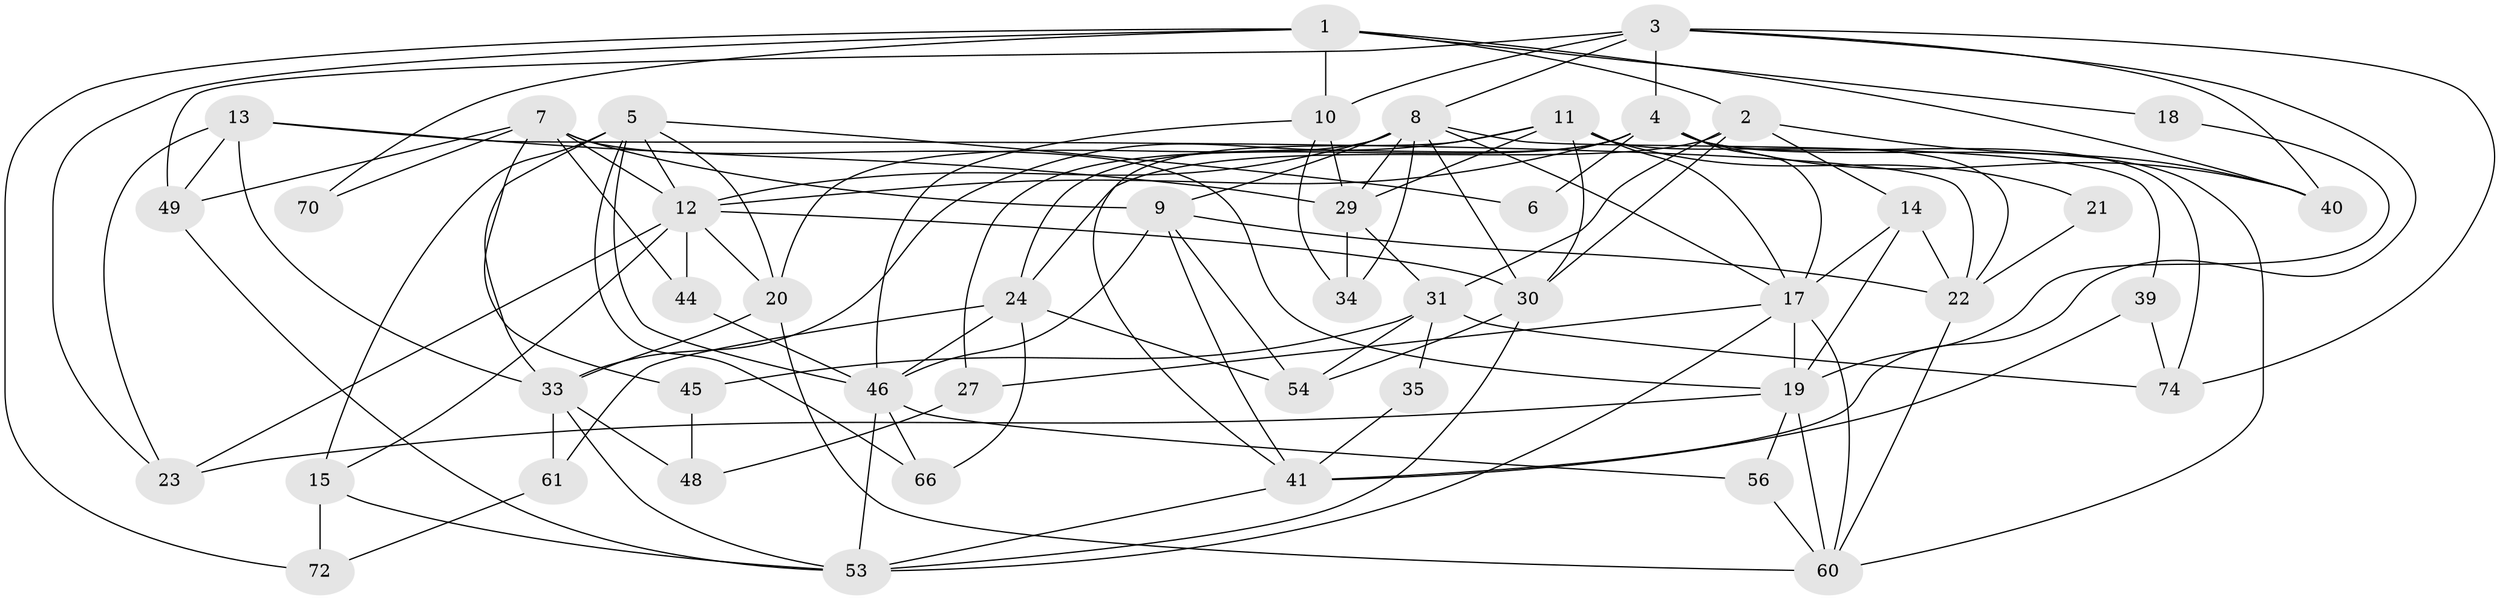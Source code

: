 // Generated by graph-tools (version 1.1) at 2025/24/03/03/25 07:24:03]
// undirected, 47 vertices, 118 edges
graph export_dot {
graph [start="1"]
  node [color=gray90,style=filled];
  1 [super="+64"];
  2 [super="+25"];
  3 [super="+68"];
  4 [super="+26"];
  5 [super="+32"];
  6;
  7 [super="+43"];
  8 [super="+36"];
  9 [super="+67"];
  10 [super="+71"];
  11 [super="+37"];
  12 [super="+16"];
  13 [super="+51"];
  14;
  15 [super="+58"];
  17 [super="+62"];
  18;
  19 [super="+47"];
  20 [super="+65"];
  21;
  22 [super="+28"];
  23;
  24 [super="+52"];
  27 [super="+42"];
  29 [super="+59"];
  30 [super="+63"];
  31 [super="+73"];
  33 [super="+38"];
  34;
  35;
  39 [super="+57"];
  40;
  41 [super="+50"];
  44;
  45;
  46 [super="+76"];
  48;
  49 [super="+55"];
  53 [super="+69"];
  54;
  56;
  60 [super="+75"];
  61;
  66;
  70;
  72;
  74;
  1 -- 10;
  1 -- 70;
  1 -- 72;
  1 -- 2;
  1 -- 40;
  1 -- 18;
  1 -- 23;
  2 -- 40;
  2 -- 14;
  2 -- 24;
  2 -- 31;
  2 -- 30;
  3 -- 10;
  3 -- 74;
  3 -- 41;
  3 -- 49;
  3 -- 40;
  3 -- 4;
  3 -- 8;
  4 -- 12;
  4 -- 6;
  4 -- 17;
  4 -- 40;
  4 -- 24;
  4 -- 74;
  4 -- 27;
  4 -- 60;
  5 -- 46;
  5 -- 20;
  5 -- 15;
  5 -- 33;
  5 -- 66;
  5 -- 12;
  5 -- 6;
  7 -- 12;
  7 -- 44;
  7 -- 45;
  7 -- 70;
  7 -- 19;
  7 -- 9;
  7 -- 49;
  8 -- 29;
  8 -- 34;
  8 -- 39;
  8 -- 20;
  8 -- 9;
  8 -- 30;
  8 -- 17;
  8 -- 12 [weight=2];
  9 -- 22;
  9 -- 46;
  9 -- 54;
  9 -- 41;
  10 -- 46;
  10 -- 34;
  10 -- 29 [weight=2];
  11 -- 33;
  11 -- 29;
  11 -- 41;
  11 -- 30;
  11 -- 17;
  11 -- 21;
  11 -- 22;
  12 -- 23;
  12 -- 44;
  12 -- 20;
  12 -- 30;
  12 -- 15;
  13 -- 33;
  13 -- 23;
  13 -- 29;
  13 -- 22;
  13 -- 49;
  14 -- 22;
  14 -- 19;
  14 -- 17;
  15 -- 72;
  15 -- 53;
  17 -- 19;
  17 -- 53;
  17 -- 27;
  17 -- 60;
  18 -- 19;
  19 -- 56;
  19 -- 23;
  19 -- 60 [weight=2];
  20 -- 60;
  20 -- 33;
  21 -- 22;
  22 -- 60;
  24 -- 46 [weight=2];
  24 -- 66;
  24 -- 54;
  24 -- 61;
  27 -- 48;
  29 -- 34;
  29 -- 31;
  30 -- 54;
  30 -- 53;
  31 -- 35;
  31 -- 45;
  31 -- 74;
  31 -- 54;
  33 -- 48;
  33 -- 61;
  33 -- 53;
  35 -- 41;
  39 -- 41;
  39 -- 74;
  41 -- 53;
  44 -- 46;
  45 -- 48;
  46 -- 66 [weight=2];
  46 -- 53;
  46 -- 56;
  49 -- 53;
  56 -- 60;
  61 -- 72;
}
